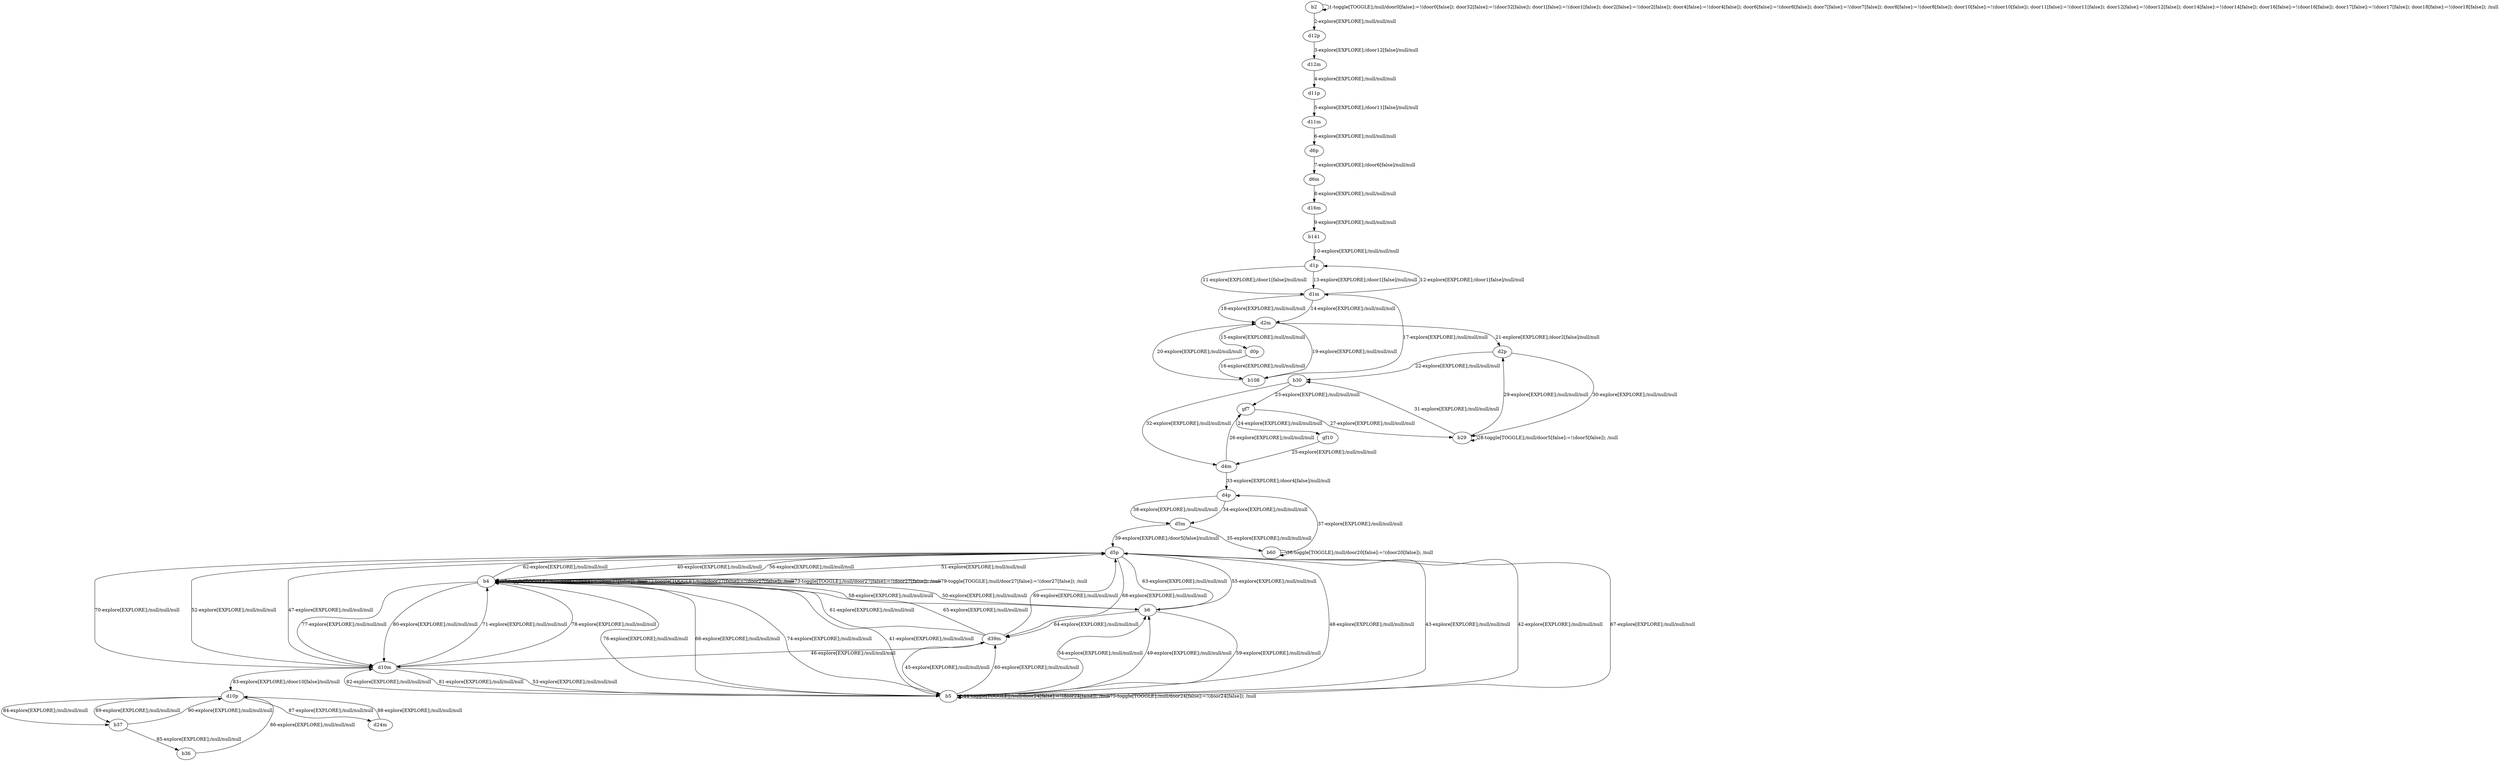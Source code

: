 # Total number of goals covered by this test: 1
# b37 --> d10p

digraph g {
"b2" -> "b2" [label = "1-toggle[TOGGLE];/null/door0[false]:=!(door0[false]); door32[false]:=!(door32[false]); door1[false]:=!(door1[false]); door2[false]:=!(door2[false]); door4[false]:=!(door4[false]); door6[false]:=!(door6[false]); door7[false]:=!(door7[false]); door8[false]:=!(door8[false]); door10[false]:=!(door10[false]); door11[false]:=!(door11[false]); door12[false]:=!(door12[false]); door14[false]:=!(door14[false]); door16[false]:=!(door16[false]); door17[false]:=!(door17[false]); door18[false]:=!(door18[false]); /null"];
"b2" -> "d12p" [label = "2-explore[EXPLORE];/null/null/null"];
"d12p" -> "d12m" [label = "3-explore[EXPLORE];/door12[false]/null/null"];
"d12m" -> "d11p" [label = "4-explore[EXPLORE];/null/null/null"];
"d11p" -> "d11m" [label = "5-explore[EXPLORE];/door11[false]/null/null"];
"d11m" -> "d6p" [label = "6-explore[EXPLORE];/null/null/null"];
"d6p" -> "d6m" [label = "7-explore[EXPLORE];/door6[false]/null/null"];
"d6m" -> "d16m" [label = "8-explore[EXPLORE];/null/null/null"];
"d16m" -> "b141" [label = "9-explore[EXPLORE];/null/null/null"];
"b141" -> "d1p" [label = "10-explore[EXPLORE];/null/null/null"];
"d1p" -> "d1m" [label = "11-explore[EXPLORE];/door1[false]/null/null"];
"d1m" -> "d1p" [label = "12-explore[EXPLORE];/door1[false]/null/null"];
"d1p" -> "d1m" [label = "13-explore[EXPLORE];/door1[false]/null/null"];
"d1m" -> "d2m" [label = "14-explore[EXPLORE];/null/null/null"];
"d2m" -> "d0p" [label = "15-explore[EXPLORE];/null/null/null"];
"d0p" -> "b108" [label = "16-explore[EXPLORE];/null/null/null"];
"b108" -> "d1m" [label = "17-explore[EXPLORE];/null/null/null"];
"d1m" -> "d2m" [label = "18-explore[EXPLORE];/null/null/null"];
"d2m" -> "b108" [label = "19-explore[EXPLORE];/null/null/null"];
"b108" -> "d2m" [label = "20-explore[EXPLORE];/null/null/null"];
"d2m" -> "d2p" [label = "21-explore[EXPLORE];/door2[false]/null/null"];
"d2p" -> "b30" [label = "22-explore[EXPLORE];/null/null/null"];
"b30" -> "gf7" [label = "23-explore[EXPLORE];/null/null/null"];
"gf7" -> "gf10" [label = "24-explore[EXPLORE];/null/null/null"];
"gf10" -> "d4m" [label = "25-explore[EXPLORE];/null/null/null"];
"d4m" -> "gf7" [label = "26-explore[EXPLORE];/null/null/null"];
"gf7" -> "b29" [label = "27-explore[EXPLORE];/null/null/null"];
"b29" -> "b29" [label = "28-toggle[TOGGLE];/null/door5[false]:=!(door5[false]); /null"];
"b29" -> "d2p" [label = "29-explore[EXPLORE];/null/null/null"];
"d2p" -> "b29" [label = "30-explore[EXPLORE];/null/null/null"];
"b29" -> "b30" [label = "31-explore[EXPLORE];/null/null/null"];
"b30" -> "d4m" [label = "32-explore[EXPLORE];/null/null/null"];
"d4m" -> "d4p" [label = "33-explore[EXPLORE];/door4[false]/null/null"];
"d4p" -> "d5m" [label = "34-explore[EXPLORE];/null/null/null"];
"d5m" -> "b60" [label = "35-explore[EXPLORE];/null/null/null"];
"b60" -> "b60" [label = "36-toggle[TOGGLE];/null/door20[false]:=!(door20[false]); /null"];
"b60" -> "d4p" [label = "37-explore[EXPLORE];/null/null/null"];
"d4p" -> "d5m" [label = "38-explore[EXPLORE];/null/null/null"];
"d5m" -> "d5p" [label = "39-explore[EXPLORE];/door5[false]/null/null"];
"d5p" -> "b4" [label = "40-explore[EXPLORE];/null/null/null"];
"b4" -> "b5" [label = "41-explore[EXPLORE];/null/null/null"];
"b5" -> "d5p" [label = "42-explore[EXPLORE];/null/null/null"];
"d5p" -> "b5" [label = "43-explore[EXPLORE];/null/null/null"];
"b5" -> "b5" [label = "44-toggle[TOGGLE];/null/door24[false]:=!(door24[false]); /null"];
"b5" -> "d39m" [label = "45-explore[EXPLORE];/null/null/null"];
"d39m" -> "d10m" [label = "46-explore[EXPLORE];/null/null/null"];
"d10m" -> "d5p" [label = "47-explore[EXPLORE];/null/null/null"];
"d5p" -> "b5" [label = "48-explore[EXPLORE];/null/null/null"];
"b5" -> "b6" [label = "49-explore[EXPLORE];/null/null/null"];
"b6" -> "b4" [label = "50-explore[EXPLORE];/null/null/null"];
"b4" -> "d5p" [label = "51-explore[EXPLORE];/null/null/null"];
"d5p" -> "d10m" [label = "52-explore[EXPLORE];/null/null/null"];
"d10m" -> "b5" [label = "53-explore[EXPLORE];/null/null/null"];
"b5" -> "b6" [label = "54-explore[EXPLORE];/null/null/null"];
"b6" -> "d5p" [label = "55-explore[EXPLORE];/null/null/null"];
"d5p" -> "b4" [label = "56-explore[EXPLORE];/null/null/null"];
"b4" -> "b4" [label = "57-toggle[TOGGLE];/null/door27[false]:=!(door27[false]); /null"];
"b4" -> "b6" [label = "58-explore[EXPLORE];/null/null/null"];
"b6" -> "b5" [label = "59-explore[EXPLORE];/null/null/null"];
"b5" -> "d39m" [label = "60-explore[EXPLORE];/null/null/null"];
"d39m" -> "b4" [label = "61-explore[EXPLORE];/null/null/null"];
"b4" -> "d5p" [label = "62-explore[EXPLORE];/null/null/null"];
"d5p" -> "b6" [label = "63-explore[EXPLORE];/null/null/null"];
"b6" -> "d39m" [label = "64-explore[EXPLORE];/null/null/null"];
"d39m" -> "b4" [label = "65-explore[EXPLORE];/null/null/null"];
"b4" -> "b5" [label = "66-explore[EXPLORE];/null/null/null"];
"b5" -> "d5p" [label = "67-explore[EXPLORE];/null/null/null"];
"d5p" -> "d39m" [label = "68-explore[EXPLORE];/null/null/null"];
"d39m" -> "d5p" [label = "69-explore[EXPLORE];/null/null/null"];
"d5p" -> "d10m" [label = "70-explore[EXPLORE];/null/null/null"];
"d10m" -> "b4" [label = "71-explore[EXPLORE];/null/null/null"];
"b4" -> "b4" [label = "72-toggle[TOGGLE];/null/door27[false]:=!(door27[false]); /null"];
"b4" -> "b4" [label = "73-toggle[TOGGLE];/null/door27[false]:=!(door27[false]); /null"];
"b4" -> "b5" [label = "74-explore[EXPLORE];/null/null/null"];
"b5" -> "b5" [label = "75-toggle[TOGGLE];/null/door24[false]:=!(door24[false]); /null"];
"b5" -> "b4" [label = "76-explore[EXPLORE];/null/null/null"];
"b4" -> "d10m" [label = "77-explore[EXPLORE];/null/null/null"];
"d10m" -> "b4" [label = "78-explore[EXPLORE];/null/null/null"];
"b4" -> "b4" [label = "79-toggle[TOGGLE];/null/door27[false]:=!(door27[false]); /null"];
"b4" -> "d10m" [label = "80-explore[EXPLORE];/null/null/null"];
"d10m" -> "b5" [label = "81-explore[EXPLORE];/null/null/null"];
"b5" -> "d10m" [label = "82-explore[EXPLORE];/null/null/null"];
"d10m" -> "d10p" [label = "83-explore[EXPLORE];/door10[false]/null/null"];
"d10p" -> "b37" [label = "84-explore[EXPLORE];/null/null/null"];
"b37" -> "b36" [label = "85-explore[EXPLORE];/null/null/null"];
"b36" -> "d10p" [label = "86-explore[EXPLORE];/null/null/null"];
"d10p" -> "d24m" [label = "87-explore[EXPLORE];/null/null/null"];
"d24m" -> "d10p" [label = "88-explore[EXPLORE];/null/null/null"];
"d10p" -> "b37" [label = "89-explore[EXPLORE];/null/null/null"];
"b37" -> "d10p" [label = "90-explore[EXPLORE];/null/null/null"];
}